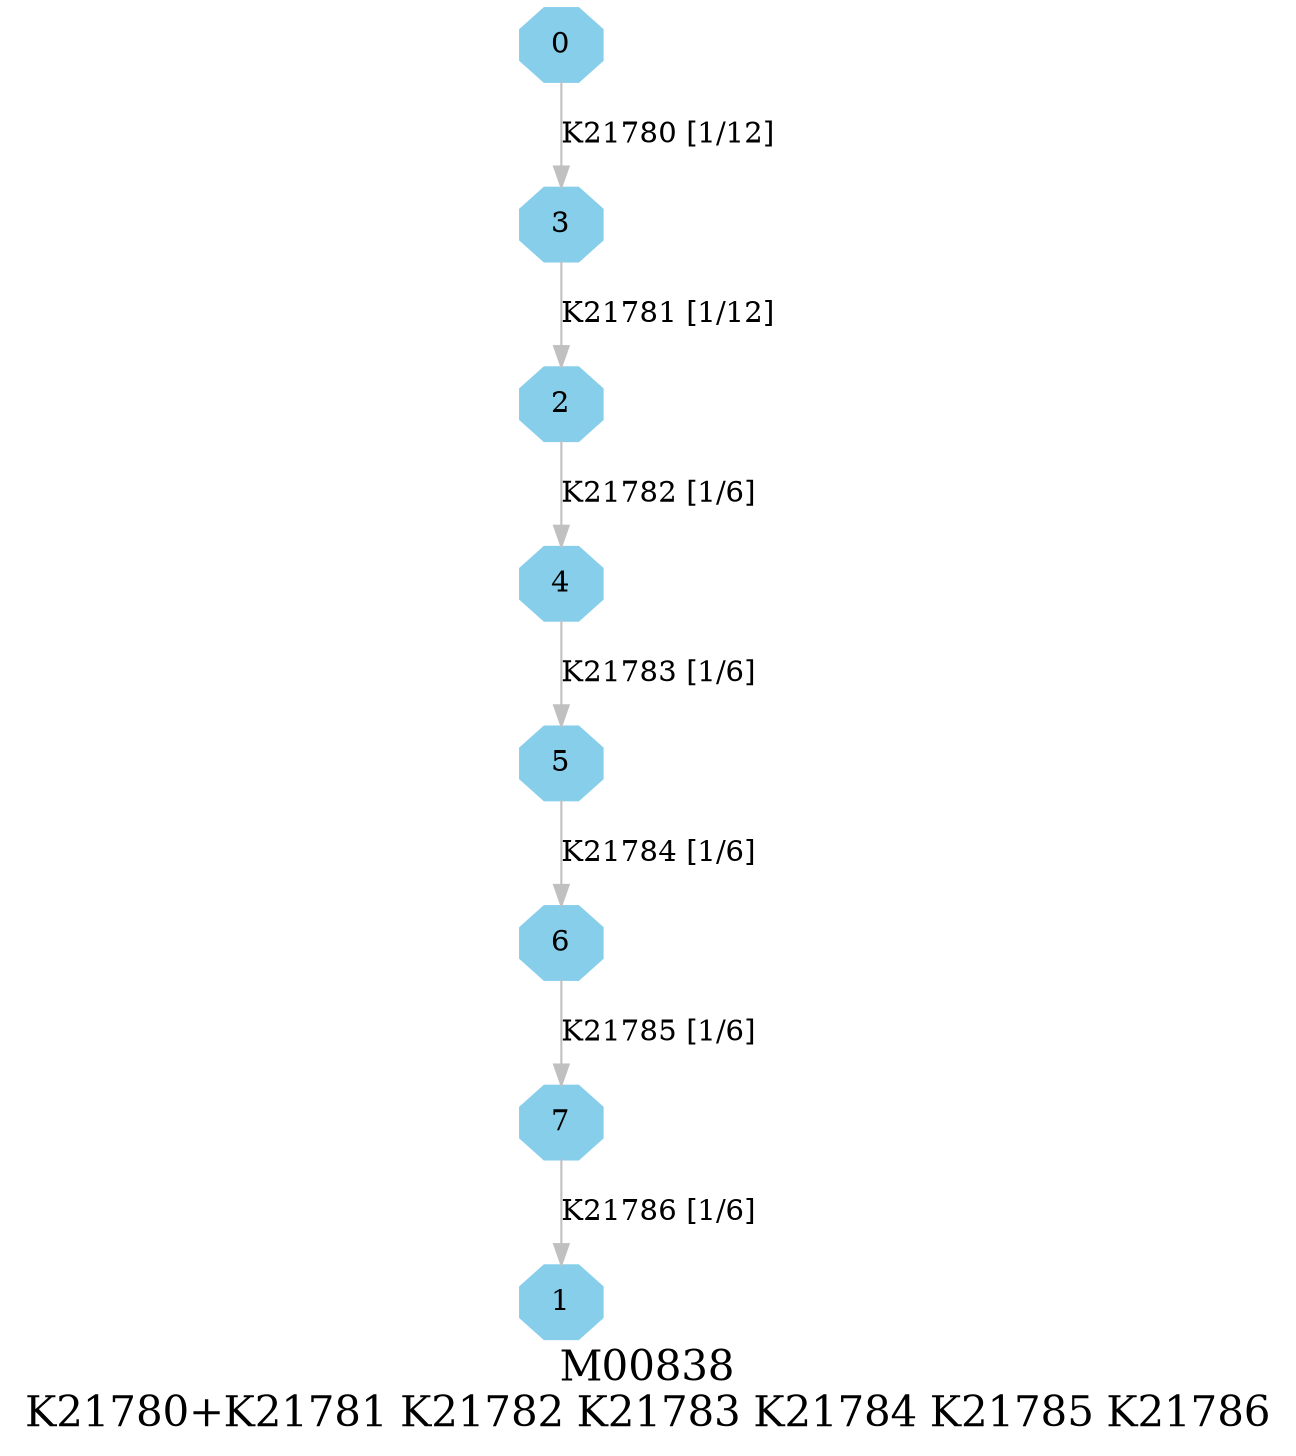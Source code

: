 digraph G {
graph [label="M00838
K21780+K21781 K21782 K21783 K21784 K21785 K21786",fontsize=20];
node [shape=box,style=filled];
edge [len=3,color=grey];
{node [width=.3,height=.3,shape=octagon,style=filled,color=skyblue] 0 1 2 3 4 5 6 7 }
0 -> 3 [label="K21780 [1/12]"];
2 -> 4 [label="K21782 [1/6]"];
3 -> 2 [label="K21781 [1/12]"];
4 -> 5 [label="K21783 [1/6]"];
5 -> 6 [label="K21784 [1/6]"];
6 -> 7 [label="K21785 [1/6]"];
7 -> 1 [label="K21786 [1/6]"];
}